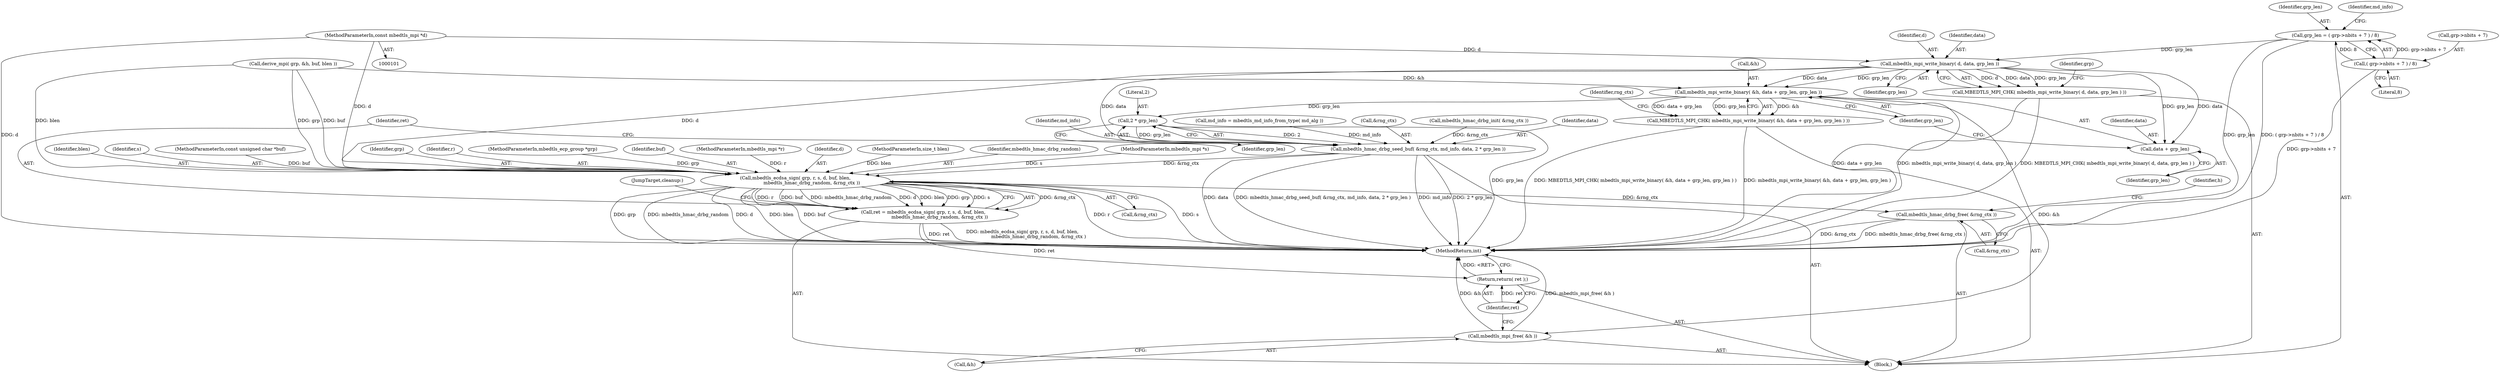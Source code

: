 digraph "1_mbedtls_298a43a77ec0ed2c19a8c924ddd8571ef3e65dfd_0@API" {
"1000141" [label="(Call,mbedtls_mpi_write_binary( d, data, grp_len ))"];
"1000105" [label="(MethodParameterIn,const mbedtls_mpi *d)"];
"1000114" [label="(Call,grp_len = ( grp->nbits + 7 ) / 8)"];
"1000116" [label="(Call,( grp->nbits + 7 ) / 8)"];
"1000140" [label="(Call,MBEDTLS_MPI_CHK( mbedtls_mpi_write_binary( d, data, grp_len ) ))"];
"1000153" [label="(Call,mbedtls_mpi_write_binary( &h, data + grp_len, grp_len ))"];
"1000152" [label="(Call,MBEDTLS_MPI_CHK( mbedtls_mpi_write_binary( &h, data + grp_len, grp_len ) ))"];
"1000165" [label="(Call,2 * grp_len)"];
"1000160" [label="(Call,mbedtls_hmac_drbg_seed_buf( &rng_ctx, md_info, data, 2 * grp_len ))"];
"1000170" [label="(Call,mbedtls_ecdsa_sign( grp, r, s, d, buf, blen,\n                      mbedtls_hmac_drbg_random, &rng_ctx ))"];
"1000168" [label="(Call,ret = mbedtls_ecdsa_sign( grp, r, s, d, buf, blen,\n                      mbedtls_hmac_drbg_random, &rng_ctx ))"];
"1000187" [label="(Return,return( ret );)"];
"1000181" [label="(Call,mbedtls_hmac_drbg_free( &rng_ctx ))"];
"1000184" [label="(Call,mbedtls_mpi_free( &h ))"];
"1000156" [label="(Call,data + grp_len)"];
"1000103" [label="(MethodParameterIn,mbedtls_mpi *r)"];
"1000167" [label="(Identifier,grp_len)"];
"1000178" [label="(Call,&rng_ctx)"];
"1000163" [label="(Identifier,md_info)"];
"1000114" [label="(Call,grp_len = ( grp->nbits + 7 ) / 8)"];
"1000115" [label="(Identifier,grp_len)"];
"1000127" [label="(Call,md_info = mbedtls_md_info_from_type( md_alg ))"];
"1000186" [label="(Identifier,h)"];
"1000161" [label="(Call,&rng_ctx)"];
"1000117" [label="(Call,grp->nbits + 7)"];
"1000188" [label="(Identifier,ret)"];
"1000189" [label="(MethodReturn,int)"];
"1000187" [label="(Return,return( ret );)"];
"1000182" [label="(Call,&rng_ctx)"];
"1000137" [label="(Call,mbedtls_hmac_drbg_init( &rng_ctx ))"];
"1000159" [label="(Identifier,grp_len)"];
"1000185" [label="(Call,&h)"];
"1000168" [label="(Call,ret = mbedtls_ecdsa_sign( grp, r, s, d, buf, blen,\n                      mbedtls_hmac_drbg_random, &rng_ctx ))"];
"1000142" [label="(Identifier,d)"];
"1000166" [label="(Literal,2)"];
"1000152" [label="(Call,MBEDTLS_MPI_CHK( mbedtls_mpi_write_binary( &h, data + grp_len, grp_len ) ))"];
"1000164" [label="(Identifier,data)"];
"1000160" [label="(Call,mbedtls_hmac_drbg_seed_buf( &rng_ctx, md_info, data, 2 * grp_len ))"];
"1000162" [label="(Identifier,rng_ctx)"];
"1000181" [label="(Call,mbedtls_hmac_drbg_free( &rng_ctx ))"];
"1000174" [label="(Identifier,d)"];
"1000144" [label="(Identifier,grp_len)"];
"1000170" [label="(Call,mbedtls_ecdsa_sign( grp, r, s, d, buf, blen,\n                      mbedtls_hmac_drbg_random, &rng_ctx ))"];
"1000154" [label="(Call,&h)"];
"1000143" [label="(Identifier,data)"];
"1000107" [label="(MethodParameterIn,size_t blen)"];
"1000184" [label="(Call,mbedtls_mpi_free( &h ))"];
"1000105" [label="(MethodParameterIn,const mbedtls_mpi *d)"];
"1000147" [label="(Identifier,grp)"];
"1000122" [label="(Literal,8)"];
"1000177" [label="(Identifier,mbedtls_hmac_drbg_random)"];
"1000104" [label="(MethodParameterIn,mbedtls_mpi *s)"];
"1000156" [label="(Call,data + grp_len)"];
"1000180" [label="(JumpTarget,cleanup:)"];
"1000116" [label="(Call,( grp->nbits + 7 ) / 8)"];
"1000169" [label="(Identifier,ret)"];
"1000176" [label="(Identifier,blen)"];
"1000146" [label="(Call,derive_mpi( grp, &h, buf, blen ))"];
"1000109" [label="(Block,)"];
"1000165" [label="(Call,2 * grp_len)"];
"1000173" [label="(Identifier,s)"];
"1000106" [label="(MethodParameterIn,const unsigned char *buf)"];
"1000171" [label="(Identifier,grp)"];
"1000172" [label="(Identifier,r)"];
"1000102" [label="(MethodParameterIn,mbedtls_ecp_group *grp)"];
"1000175" [label="(Identifier,buf)"];
"1000158" [label="(Identifier,grp_len)"];
"1000141" [label="(Call,mbedtls_mpi_write_binary( d, data, grp_len ))"];
"1000140" [label="(Call,MBEDTLS_MPI_CHK( mbedtls_mpi_write_binary( d, data, grp_len ) ))"];
"1000157" [label="(Identifier,data)"];
"1000128" [label="(Identifier,md_info)"];
"1000153" [label="(Call,mbedtls_mpi_write_binary( &h, data + grp_len, grp_len ))"];
"1000141" -> "1000140"  [label="AST: "];
"1000141" -> "1000144"  [label="CFG: "];
"1000142" -> "1000141"  [label="AST: "];
"1000143" -> "1000141"  [label="AST: "];
"1000144" -> "1000141"  [label="AST: "];
"1000140" -> "1000141"  [label="CFG: "];
"1000141" -> "1000140"  [label="DDG: d"];
"1000141" -> "1000140"  [label="DDG: data"];
"1000141" -> "1000140"  [label="DDG: grp_len"];
"1000105" -> "1000141"  [label="DDG: d"];
"1000114" -> "1000141"  [label="DDG: grp_len"];
"1000141" -> "1000153"  [label="DDG: data"];
"1000141" -> "1000153"  [label="DDG: grp_len"];
"1000141" -> "1000156"  [label="DDG: data"];
"1000141" -> "1000156"  [label="DDG: grp_len"];
"1000141" -> "1000160"  [label="DDG: data"];
"1000141" -> "1000170"  [label="DDG: d"];
"1000105" -> "1000101"  [label="AST: "];
"1000105" -> "1000189"  [label="DDG: d"];
"1000105" -> "1000170"  [label="DDG: d"];
"1000114" -> "1000109"  [label="AST: "];
"1000114" -> "1000116"  [label="CFG: "];
"1000115" -> "1000114"  [label="AST: "];
"1000116" -> "1000114"  [label="AST: "];
"1000128" -> "1000114"  [label="CFG: "];
"1000114" -> "1000189"  [label="DDG: grp_len"];
"1000114" -> "1000189"  [label="DDG: ( grp->nbits + 7 ) / 8"];
"1000116" -> "1000114"  [label="DDG: grp->nbits + 7"];
"1000116" -> "1000114"  [label="DDG: 8"];
"1000116" -> "1000122"  [label="CFG: "];
"1000117" -> "1000116"  [label="AST: "];
"1000122" -> "1000116"  [label="AST: "];
"1000116" -> "1000189"  [label="DDG: grp->nbits + 7"];
"1000140" -> "1000109"  [label="AST: "];
"1000147" -> "1000140"  [label="CFG: "];
"1000140" -> "1000189"  [label="DDG: mbedtls_mpi_write_binary( d, data, grp_len )"];
"1000140" -> "1000189"  [label="DDG: MBEDTLS_MPI_CHK( mbedtls_mpi_write_binary( d, data, grp_len ) )"];
"1000153" -> "1000152"  [label="AST: "];
"1000153" -> "1000159"  [label="CFG: "];
"1000154" -> "1000153"  [label="AST: "];
"1000156" -> "1000153"  [label="AST: "];
"1000159" -> "1000153"  [label="AST: "];
"1000152" -> "1000153"  [label="CFG: "];
"1000153" -> "1000189"  [label="DDG: data + grp_len"];
"1000153" -> "1000152"  [label="DDG: &h"];
"1000153" -> "1000152"  [label="DDG: data + grp_len"];
"1000153" -> "1000152"  [label="DDG: grp_len"];
"1000146" -> "1000153"  [label="DDG: &h"];
"1000153" -> "1000165"  [label="DDG: grp_len"];
"1000153" -> "1000184"  [label="DDG: &h"];
"1000152" -> "1000109"  [label="AST: "];
"1000162" -> "1000152"  [label="CFG: "];
"1000152" -> "1000189"  [label="DDG: MBEDTLS_MPI_CHK( mbedtls_mpi_write_binary( &h, data + grp_len, grp_len ) )"];
"1000152" -> "1000189"  [label="DDG: mbedtls_mpi_write_binary( &h, data + grp_len, grp_len )"];
"1000165" -> "1000160"  [label="AST: "];
"1000165" -> "1000167"  [label="CFG: "];
"1000166" -> "1000165"  [label="AST: "];
"1000167" -> "1000165"  [label="AST: "];
"1000160" -> "1000165"  [label="CFG: "];
"1000165" -> "1000189"  [label="DDG: grp_len"];
"1000165" -> "1000160"  [label="DDG: 2"];
"1000165" -> "1000160"  [label="DDG: grp_len"];
"1000160" -> "1000109"  [label="AST: "];
"1000161" -> "1000160"  [label="AST: "];
"1000163" -> "1000160"  [label="AST: "];
"1000164" -> "1000160"  [label="AST: "];
"1000169" -> "1000160"  [label="CFG: "];
"1000160" -> "1000189"  [label="DDG: data"];
"1000160" -> "1000189"  [label="DDG: mbedtls_hmac_drbg_seed_buf( &rng_ctx, md_info, data, 2 * grp_len )"];
"1000160" -> "1000189"  [label="DDG: md_info"];
"1000160" -> "1000189"  [label="DDG: 2 * grp_len"];
"1000137" -> "1000160"  [label="DDG: &rng_ctx"];
"1000127" -> "1000160"  [label="DDG: md_info"];
"1000160" -> "1000170"  [label="DDG: &rng_ctx"];
"1000170" -> "1000168"  [label="AST: "];
"1000170" -> "1000178"  [label="CFG: "];
"1000171" -> "1000170"  [label="AST: "];
"1000172" -> "1000170"  [label="AST: "];
"1000173" -> "1000170"  [label="AST: "];
"1000174" -> "1000170"  [label="AST: "];
"1000175" -> "1000170"  [label="AST: "];
"1000176" -> "1000170"  [label="AST: "];
"1000177" -> "1000170"  [label="AST: "];
"1000178" -> "1000170"  [label="AST: "];
"1000168" -> "1000170"  [label="CFG: "];
"1000170" -> "1000189"  [label="DDG: r"];
"1000170" -> "1000189"  [label="DDG: blen"];
"1000170" -> "1000189"  [label="DDG: s"];
"1000170" -> "1000189"  [label="DDG: grp"];
"1000170" -> "1000189"  [label="DDG: mbedtls_hmac_drbg_random"];
"1000170" -> "1000189"  [label="DDG: d"];
"1000170" -> "1000189"  [label="DDG: buf"];
"1000170" -> "1000168"  [label="DDG: &rng_ctx"];
"1000170" -> "1000168"  [label="DDG: r"];
"1000170" -> "1000168"  [label="DDG: buf"];
"1000170" -> "1000168"  [label="DDG: mbedtls_hmac_drbg_random"];
"1000170" -> "1000168"  [label="DDG: d"];
"1000170" -> "1000168"  [label="DDG: blen"];
"1000170" -> "1000168"  [label="DDG: grp"];
"1000170" -> "1000168"  [label="DDG: s"];
"1000146" -> "1000170"  [label="DDG: grp"];
"1000146" -> "1000170"  [label="DDG: buf"];
"1000146" -> "1000170"  [label="DDG: blen"];
"1000102" -> "1000170"  [label="DDG: grp"];
"1000103" -> "1000170"  [label="DDG: r"];
"1000104" -> "1000170"  [label="DDG: s"];
"1000106" -> "1000170"  [label="DDG: buf"];
"1000107" -> "1000170"  [label="DDG: blen"];
"1000170" -> "1000181"  [label="DDG: &rng_ctx"];
"1000168" -> "1000109"  [label="AST: "];
"1000169" -> "1000168"  [label="AST: "];
"1000180" -> "1000168"  [label="CFG: "];
"1000168" -> "1000189"  [label="DDG: ret"];
"1000168" -> "1000189"  [label="DDG: mbedtls_ecdsa_sign( grp, r, s, d, buf, blen,\n                      mbedtls_hmac_drbg_random, &rng_ctx )"];
"1000168" -> "1000187"  [label="DDG: ret"];
"1000187" -> "1000109"  [label="AST: "];
"1000187" -> "1000188"  [label="CFG: "];
"1000188" -> "1000187"  [label="AST: "];
"1000189" -> "1000187"  [label="CFG: "];
"1000187" -> "1000189"  [label="DDG: <RET>"];
"1000188" -> "1000187"  [label="DDG: ret"];
"1000181" -> "1000109"  [label="AST: "];
"1000181" -> "1000182"  [label="CFG: "];
"1000182" -> "1000181"  [label="AST: "];
"1000186" -> "1000181"  [label="CFG: "];
"1000181" -> "1000189"  [label="DDG: mbedtls_hmac_drbg_free( &rng_ctx )"];
"1000181" -> "1000189"  [label="DDG: &rng_ctx"];
"1000184" -> "1000109"  [label="AST: "];
"1000184" -> "1000185"  [label="CFG: "];
"1000185" -> "1000184"  [label="AST: "];
"1000188" -> "1000184"  [label="CFG: "];
"1000184" -> "1000189"  [label="DDG: &h"];
"1000184" -> "1000189"  [label="DDG: mbedtls_mpi_free( &h )"];
"1000156" -> "1000158"  [label="CFG: "];
"1000157" -> "1000156"  [label="AST: "];
"1000158" -> "1000156"  [label="AST: "];
"1000159" -> "1000156"  [label="CFG: "];
}
